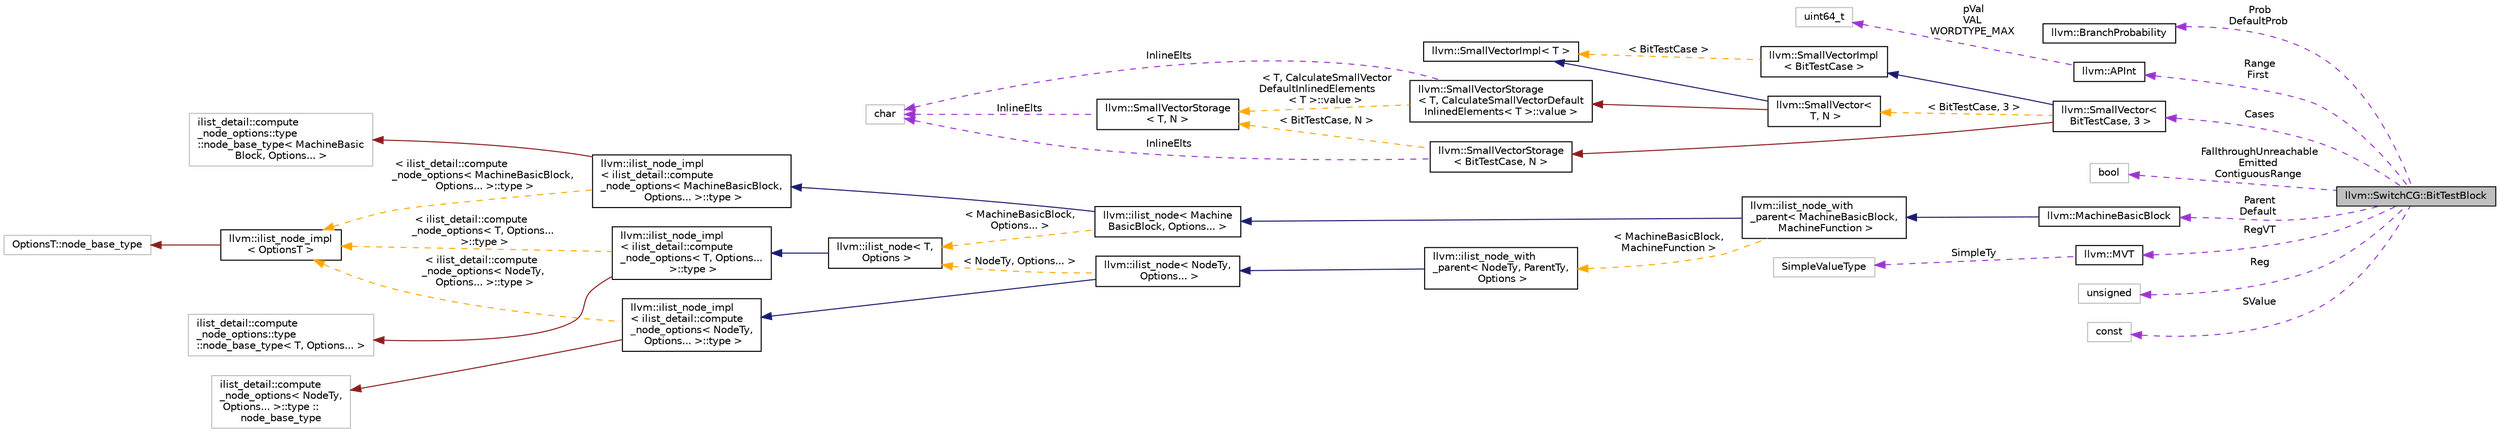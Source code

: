digraph "llvm::SwitchCG::BitTestBlock"
{
 // LATEX_PDF_SIZE
  bgcolor="transparent";
  edge [fontname="Helvetica",fontsize="10",labelfontname="Helvetica",labelfontsize="10"];
  node [fontname="Helvetica",fontsize="10",shape=record];
  rankdir="LR";
  Node1 [label="llvm::SwitchCG::BitTestBlock",height=0.2,width=0.4,color="black", fillcolor="grey75", style="filled", fontcolor="black",tooltip=" "];
  Node2 -> Node1 [dir="back",color="darkorchid3",fontsize="10",style="dashed",label=" Prob\nDefaultProb" ,fontname="Helvetica"];
  Node2 [label="llvm::BranchProbability",height=0.2,width=0.4,color="black",URL="$classllvm_1_1BranchProbability.html",tooltip=" "];
  Node3 -> Node1 [dir="back",color="darkorchid3",fontsize="10",style="dashed",label=" Range\nFirst" ,fontname="Helvetica"];
  Node3 [label="llvm::APInt",height=0.2,width=0.4,color="black",URL="$classllvm_1_1APInt.html",tooltip="Class for arbitrary precision integers."];
  Node4 -> Node3 [dir="back",color="darkorchid3",fontsize="10",style="dashed",label=" pVal\nVAL\nWORDTYPE_MAX" ,fontname="Helvetica"];
  Node4 [label="uint64_t",height=0.2,width=0.4,color="grey75",tooltip=" "];
  Node5 -> Node1 [dir="back",color="darkorchid3",fontsize="10",style="dashed",label=" Cases" ,fontname="Helvetica"];
  Node5 [label="llvm::SmallVector\<\l BitTestCase, 3 \>",height=0.2,width=0.4,color="black",URL="$classllvm_1_1SmallVector.html",tooltip=" "];
  Node6 -> Node5 [dir="back",color="midnightblue",fontsize="10",style="solid",fontname="Helvetica"];
  Node6 [label="llvm::SmallVectorImpl\l\< BitTestCase \>",height=0.2,width=0.4,color="black",URL="$classllvm_1_1SmallVectorImpl.html",tooltip=" "];
  Node7 -> Node6 [dir="back",color="orange",fontsize="10",style="dashed",label=" \< BitTestCase \>" ,fontname="Helvetica"];
  Node7 [label="llvm::SmallVectorImpl\< T \>",height=0.2,width=0.4,color="black",URL="$classllvm_1_1SmallVectorImpl.html",tooltip="This class consists of common code factored out of the SmallVector class to reduce code duplication b..."];
  Node8 -> Node5 [dir="back",color="firebrick4",fontsize="10",style="solid",fontname="Helvetica"];
  Node8 [label="llvm::SmallVectorStorage\l\< BitTestCase, N \>",height=0.2,width=0.4,color="black",URL="$structllvm_1_1SmallVectorStorage.html",tooltip=" "];
  Node9 -> Node8 [dir="back",color="darkorchid3",fontsize="10",style="dashed",label=" InlineElts" ,fontname="Helvetica"];
  Node9 [label="char",height=0.2,width=0.4,color="grey75",tooltip=" "];
  Node10 -> Node8 [dir="back",color="orange",fontsize="10",style="dashed",label=" \< BitTestCase, N \>" ,fontname="Helvetica"];
  Node10 [label="llvm::SmallVectorStorage\l\< T, N \>",height=0.2,width=0.4,color="black",URL="$structllvm_1_1SmallVectorStorage.html",tooltip="Storage for the SmallVector elements."];
  Node9 -> Node10 [dir="back",color="darkorchid3",fontsize="10",style="dashed",label=" InlineElts" ,fontname="Helvetica"];
  Node11 -> Node5 [dir="back",color="orange",fontsize="10",style="dashed",label=" \< BitTestCase, 3 \>" ,fontname="Helvetica"];
  Node11 [label="llvm::SmallVector\<\l T, N \>",height=0.2,width=0.4,color="black",URL="$classllvm_1_1SmallVector.html",tooltip="This is a 'vector' (really, a variable-sized array), optimized for the case when the array is small."];
  Node7 -> Node11 [dir="back",color="midnightblue",fontsize="10",style="solid",fontname="Helvetica"];
  Node12 -> Node11 [dir="back",color="firebrick4",fontsize="10",style="solid",fontname="Helvetica"];
  Node12 [label="llvm::SmallVectorStorage\l\< T, CalculateSmallVectorDefault\lInlinedElements\< T \>::value \>",height=0.2,width=0.4,color="black",URL="$structllvm_1_1SmallVectorStorage.html",tooltip=" "];
  Node9 -> Node12 [dir="back",color="darkorchid3",fontsize="10",style="dashed",label=" InlineElts" ,fontname="Helvetica"];
  Node10 -> Node12 [dir="back",color="orange",fontsize="10",style="dashed",label=" \< T, CalculateSmallVector\lDefaultInlinedElements\l\< T \>::value \>" ,fontname="Helvetica"];
  Node13 -> Node1 [dir="back",color="darkorchid3",fontsize="10",style="dashed",label=" FallthroughUnreachable\nEmitted\nContiguousRange" ,fontname="Helvetica"];
  Node13 [label="bool",height=0.2,width=0.4,color="grey75",tooltip=" "];
  Node14 -> Node1 [dir="back",color="darkorchid3",fontsize="10",style="dashed",label=" Parent\nDefault" ,fontname="Helvetica"];
  Node14 [label="llvm::MachineBasicBlock",height=0.2,width=0.4,color="black",URL="$classllvm_1_1MachineBasicBlock.html",tooltip=" "];
  Node15 -> Node14 [dir="back",color="midnightblue",fontsize="10",style="solid",fontname="Helvetica"];
  Node15 [label="llvm::ilist_node_with\l_parent\< MachineBasicBlock,\l MachineFunction \>",height=0.2,width=0.4,color="black",URL="$classllvm_1_1ilist__node__with__parent.html",tooltip=" "];
  Node16 -> Node15 [dir="back",color="midnightblue",fontsize="10",style="solid",fontname="Helvetica"];
  Node16 [label="llvm::ilist_node\< Machine\lBasicBlock, Options... \>",height=0.2,width=0.4,color="black",URL="$classllvm_1_1ilist__node.html",tooltip=" "];
  Node17 -> Node16 [dir="back",color="midnightblue",fontsize="10",style="solid",fontname="Helvetica"];
  Node17 [label="llvm::ilist_node_impl\l\< ilist_detail::compute\l_node_options\< MachineBasicBlock,\l Options... \>::type \>",height=0.2,width=0.4,color="black",URL="$classllvm_1_1ilist__node__impl.html",tooltip=" "];
  Node18 -> Node17 [dir="back",color="firebrick4",fontsize="10",style="solid",fontname="Helvetica"];
  Node18 [label="ilist_detail::compute\l_node_options::type \l::node_base_type\< MachineBasic\lBlock, Options... \>",height=0.2,width=0.4,color="grey75",tooltip=" "];
  Node19 -> Node17 [dir="back",color="orange",fontsize="10",style="dashed",label=" \< ilist_detail::compute\l_node_options\< MachineBasicBlock,\l Options... \>::type \>" ,fontname="Helvetica"];
  Node19 [label="llvm::ilist_node_impl\l\< OptionsT \>",height=0.2,width=0.4,color="black",URL="$classllvm_1_1ilist__node__impl.html",tooltip="Implementation for an ilist node."];
  Node20 -> Node19 [dir="back",color="firebrick4",fontsize="10",style="solid",fontname="Helvetica"];
  Node20 [label="OptionsT::node_base_type",height=0.2,width=0.4,color="grey75",tooltip=" "];
  Node21 -> Node16 [dir="back",color="orange",fontsize="10",style="dashed",label=" \< MachineBasicBlock,\l Options... \>" ,fontname="Helvetica"];
  Node21 [label="llvm::ilist_node\< T,\l Options \>",height=0.2,width=0.4,color="black",URL="$classllvm_1_1ilist__node.html",tooltip=" "];
  Node22 -> Node21 [dir="back",color="midnightblue",fontsize="10",style="solid",fontname="Helvetica"];
  Node22 [label="llvm::ilist_node_impl\l\< ilist_detail::compute\l_node_options\< T, Options...\l \>::type \>",height=0.2,width=0.4,color="black",URL="$classllvm_1_1ilist__node__impl.html",tooltip=" "];
  Node23 -> Node22 [dir="back",color="firebrick4",fontsize="10",style="solid",fontname="Helvetica"];
  Node23 [label="ilist_detail::compute\l_node_options::type \l::node_base_type\< T, Options... \>",height=0.2,width=0.4,color="grey75",tooltip=" "];
  Node19 -> Node22 [dir="back",color="orange",fontsize="10",style="dashed",label=" \< ilist_detail::compute\l_node_options\< T, Options...\l \>::type \>" ,fontname="Helvetica"];
  Node24 -> Node15 [dir="back",color="orange",fontsize="10",style="dashed",label=" \< MachineBasicBlock,\l MachineFunction \>" ,fontname="Helvetica"];
  Node24 [label="llvm::ilist_node_with\l_parent\< NodeTy, ParentTy,\l Options \>",height=0.2,width=0.4,color="black",URL="$classllvm_1_1ilist__node__with__parent.html",tooltip="An ilist node that can access its parent list."];
  Node25 -> Node24 [dir="back",color="midnightblue",fontsize="10",style="solid",fontname="Helvetica"];
  Node25 [label="llvm::ilist_node\< NodeTy,\l Options... \>",height=0.2,width=0.4,color="black",URL="$classllvm_1_1ilist__node.html",tooltip=" "];
  Node26 -> Node25 [dir="back",color="midnightblue",fontsize="10",style="solid",fontname="Helvetica"];
  Node26 [label="llvm::ilist_node_impl\l\< ilist_detail::compute\l_node_options\< NodeTy,\l Options... \>::type \>",height=0.2,width=0.4,color="black",URL="$classllvm_1_1ilist__node__impl.html",tooltip=" "];
  Node27 -> Node26 [dir="back",color="firebrick4",fontsize="10",style="solid",fontname="Helvetica"];
  Node27 [label="ilist_detail::compute\l_node_options\< NodeTy,\l Options... \>::type ::\lnode_base_type",height=0.2,width=0.4,color="grey75",tooltip=" "];
  Node19 -> Node26 [dir="back",color="orange",fontsize="10",style="dashed",label=" \< ilist_detail::compute\l_node_options\< NodeTy,\l Options... \>::type \>" ,fontname="Helvetica"];
  Node21 -> Node25 [dir="back",color="orange",fontsize="10",style="dashed",label=" \< NodeTy, Options... \>" ,fontname="Helvetica"];
  Node28 -> Node1 [dir="back",color="darkorchid3",fontsize="10",style="dashed",label=" RegVT" ,fontname="Helvetica"];
  Node28 [label="llvm::MVT",height=0.2,width=0.4,color="black",URL="$classllvm_1_1MVT.html",tooltip="Machine Value Type."];
  Node29 -> Node28 [dir="back",color="darkorchid3",fontsize="10",style="dashed",label=" SimpleTy" ,fontname="Helvetica"];
  Node29 [label="SimpleValueType",height=0.2,width=0.4,color="grey75",tooltip=" "];
  Node30 -> Node1 [dir="back",color="darkorchid3",fontsize="10",style="dashed",label=" Reg" ,fontname="Helvetica"];
  Node30 [label="unsigned",height=0.2,width=0.4,color="grey75",tooltip=" "];
  Node31 -> Node1 [dir="back",color="darkorchid3",fontsize="10",style="dashed",label=" SValue" ,fontname="Helvetica"];
  Node31 [label="const",height=0.2,width=0.4,color="grey75",tooltip=" "];
}
